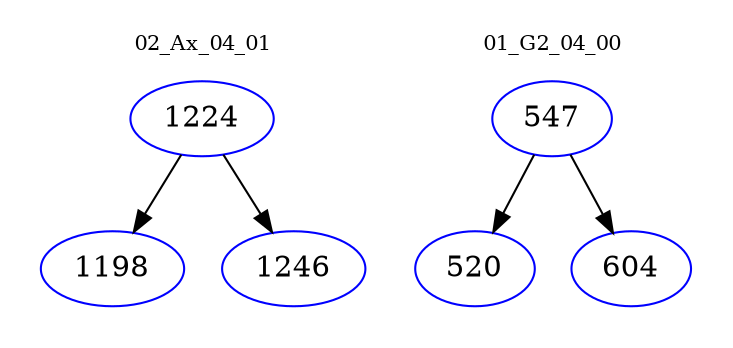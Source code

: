 digraph{
subgraph cluster_0 {
color = white
label = "02_Ax_04_01";
fontsize=10;
T0_1224 [label="1224", color="blue"]
T0_1224 -> T0_1198 [color="black"]
T0_1198 [label="1198", color="blue"]
T0_1224 -> T0_1246 [color="black"]
T0_1246 [label="1246", color="blue"]
}
subgraph cluster_1 {
color = white
label = "01_G2_04_00";
fontsize=10;
T1_547 [label="547", color="blue"]
T1_547 -> T1_520 [color="black"]
T1_520 [label="520", color="blue"]
T1_547 -> T1_604 [color="black"]
T1_604 [label="604", color="blue"]
}
}
